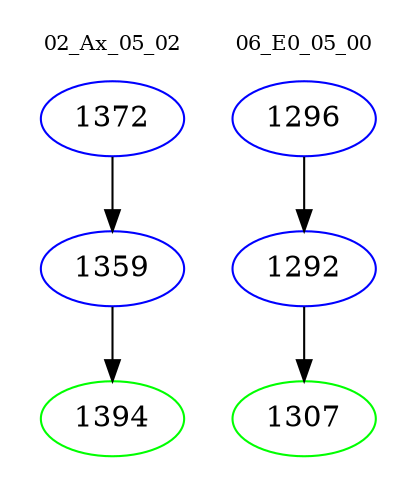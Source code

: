 digraph{
subgraph cluster_0 {
color = white
label = "02_Ax_05_02";
fontsize=10;
T0_1372 [label="1372", color="blue"]
T0_1372 -> T0_1359 [color="black"]
T0_1359 [label="1359", color="blue"]
T0_1359 -> T0_1394 [color="black"]
T0_1394 [label="1394", color="green"]
}
subgraph cluster_1 {
color = white
label = "06_E0_05_00";
fontsize=10;
T1_1296 [label="1296", color="blue"]
T1_1296 -> T1_1292 [color="black"]
T1_1292 [label="1292", color="blue"]
T1_1292 -> T1_1307 [color="black"]
T1_1307 [label="1307", color="green"]
}
}
